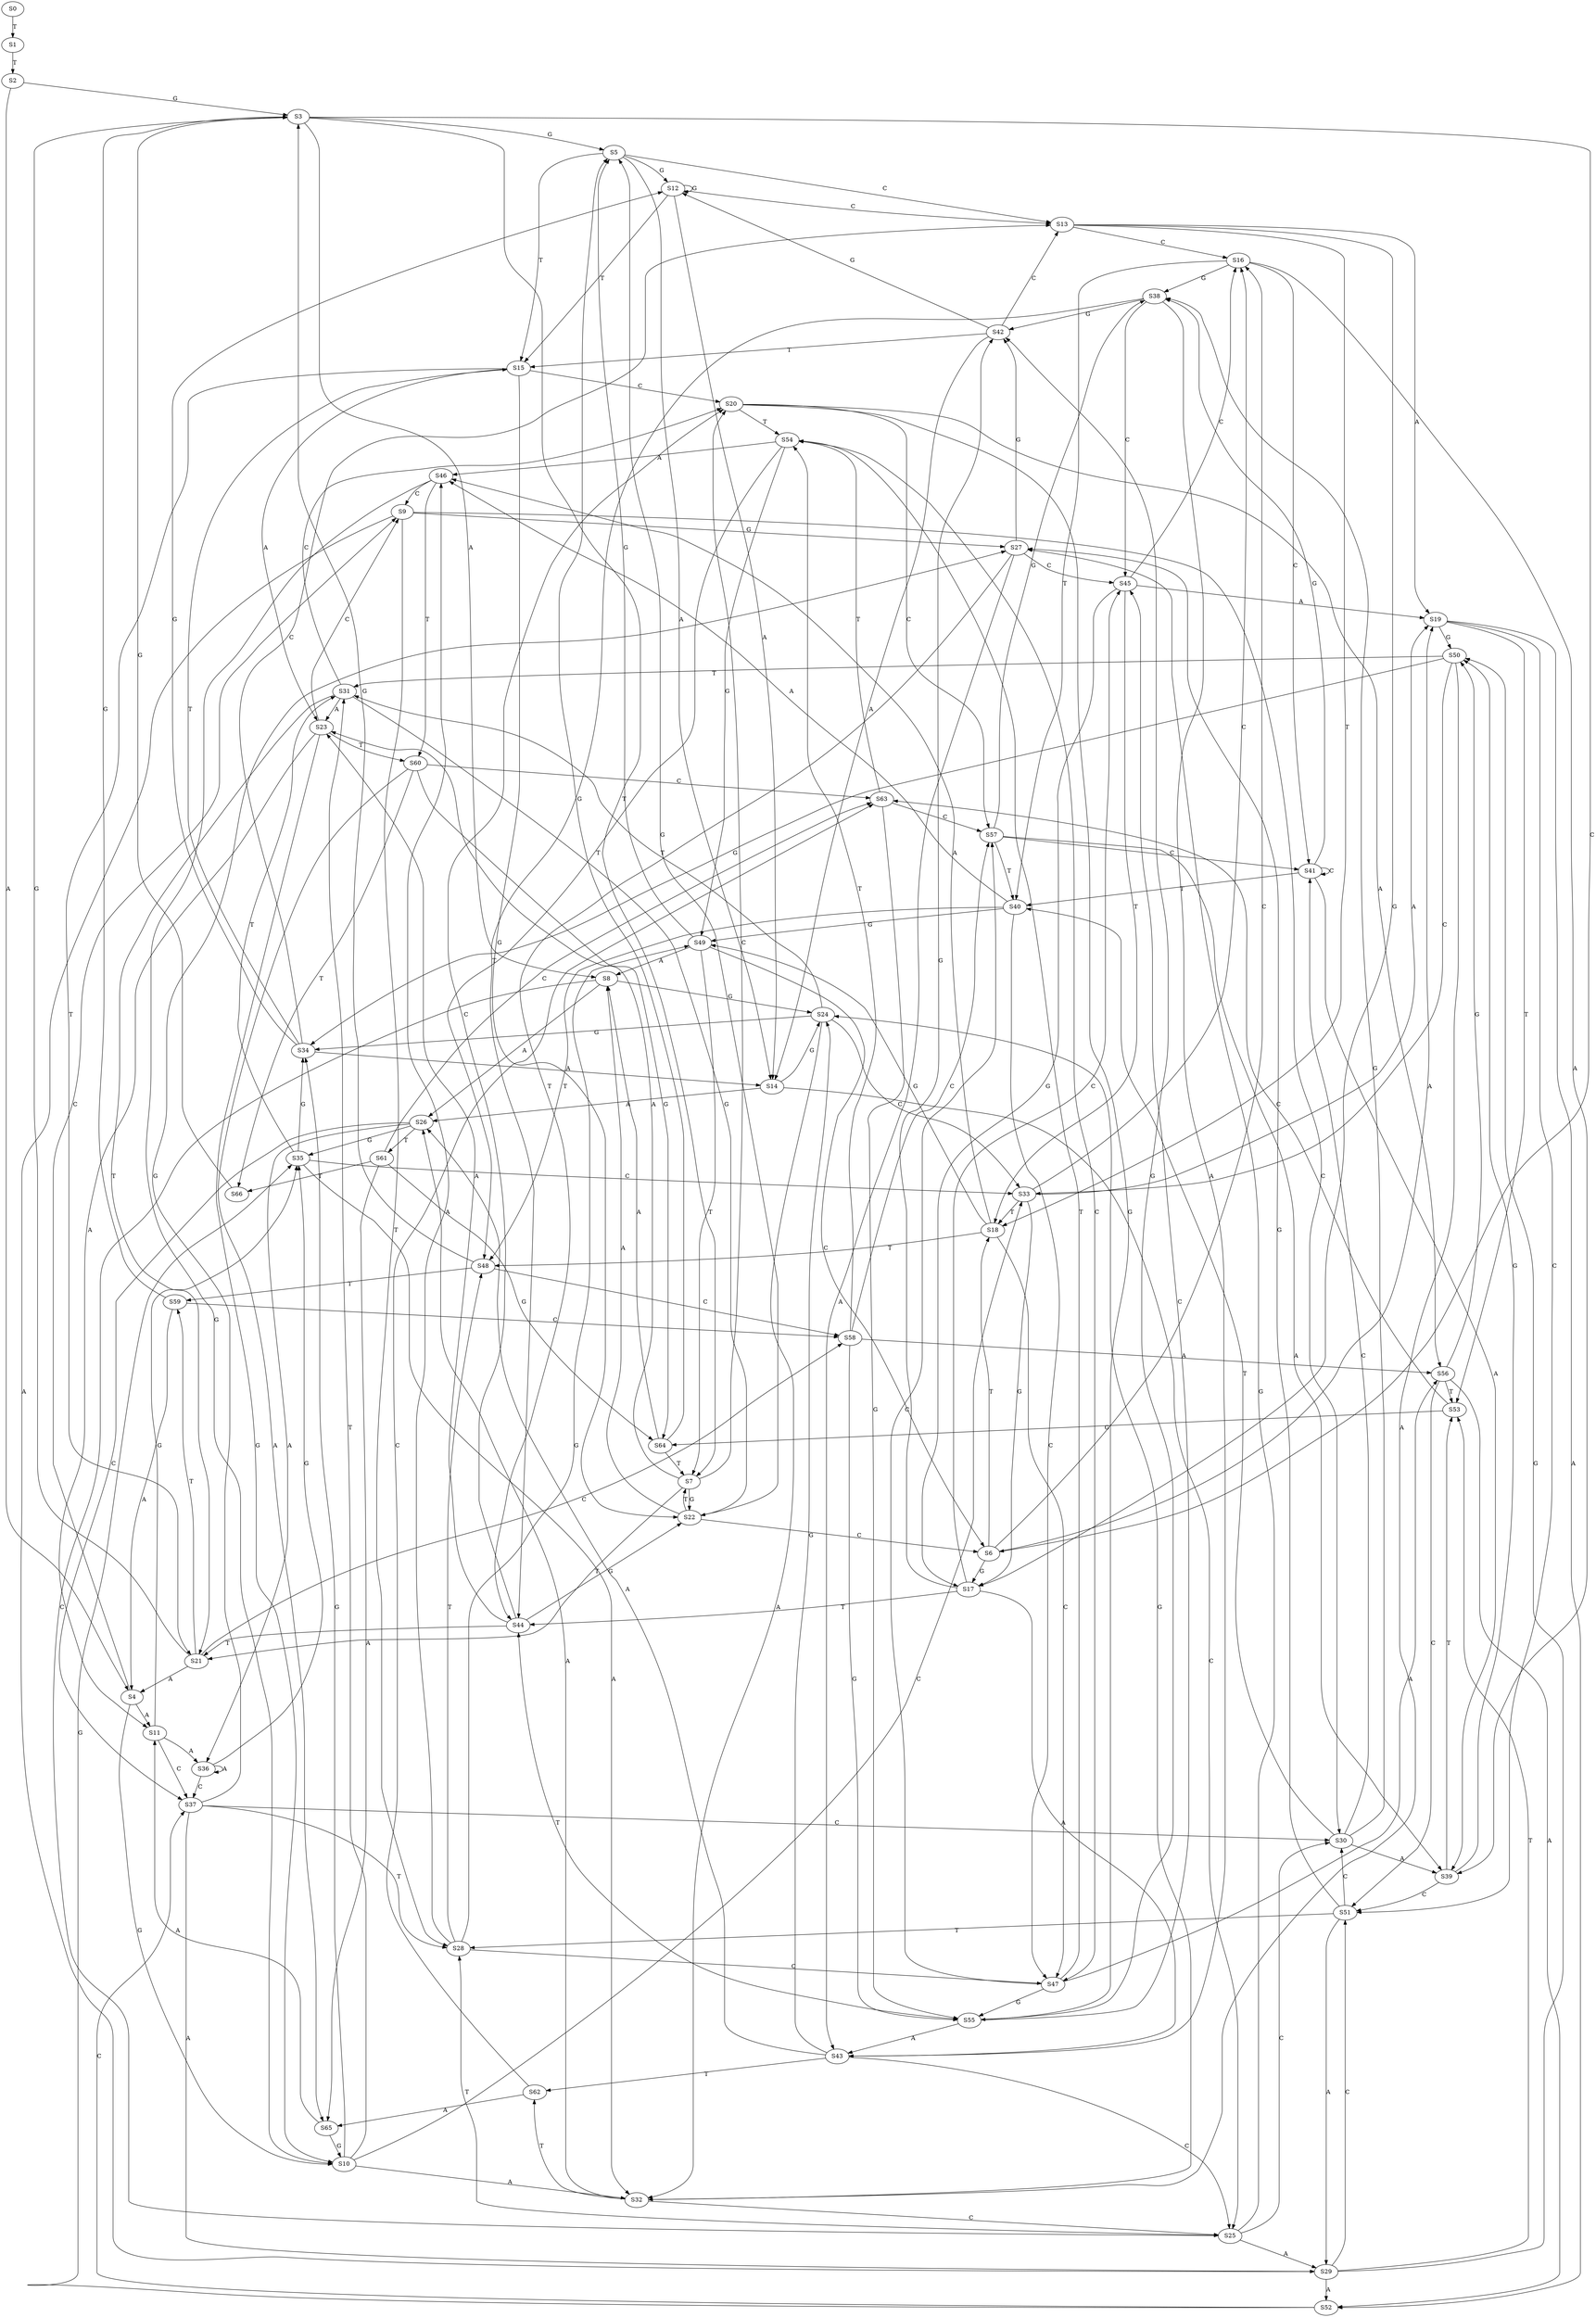 strict digraph  {
	S0 -> S1 [ label = T ];
	S1 -> S2 [ label = T ];
	S2 -> S3 [ label = G ];
	S2 -> S4 [ label = A ];
	S3 -> S5 [ label = G ];
	S3 -> S6 [ label = C ];
	S3 -> S7 [ label = T ];
	S3 -> S8 [ label = A ];
	S4 -> S9 [ label = C ];
	S4 -> S10 [ label = G ];
	S4 -> S11 [ label = A ];
	S5 -> S12 [ label = G ];
	S5 -> S13 [ label = C ];
	S5 -> S14 [ label = A ];
	S5 -> S15 [ label = T ];
	S6 -> S16 [ label = C ];
	S6 -> S17 [ label = G ];
	S6 -> S18 [ label = T ];
	S6 -> S19 [ label = A ];
	S7 -> S20 [ label = C ];
	S7 -> S21 [ label = T ];
	S7 -> S22 [ label = G ];
	S7 -> S23 [ label = A ];
	S8 -> S24 [ label = G ];
	S8 -> S25 [ label = C ];
	S8 -> S26 [ label = A ];
	S9 -> S27 [ label = G ];
	S9 -> S28 [ label = T ];
	S9 -> S29 [ label = A ];
	S9 -> S30 [ label = C ];
	S10 -> S31 [ label = T ];
	S10 -> S32 [ label = A ];
	S10 -> S33 [ label = C ];
	S10 -> S34 [ label = G ];
	S11 -> S35 [ label = G ];
	S11 -> S36 [ label = A ];
	S11 -> S37 [ label = C ];
	S12 -> S15 [ label = T ];
	S12 -> S13 [ label = C ];
	S12 -> S12 [ label = G ];
	S12 -> S14 [ label = A ];
	S13 -> S18 [ label = T ];
	S13 -> S16 [ label = C ];
	S13 -> S19 [ label = A ];
	S13 -> S17 [ label = G ];
	S14 -> S26 [ label = A ];
	S14 -> S24 [ label = G ];
	S14 -> S25 [ label = C ];
	S15 -> S23 [ label = A ];
	S15 -> S20 [ label = C ];
	S15 -> S22 [ label = G ];
	S15 -> S21 [ label = T ];
	S16 -> S38 [ label = G ];
	S16 -> S39 [ label = A ];
	S16 -> S40 [ label = T ];
	S16 -> S41 [ label = C ];
	S17 -> S42 [ label = G ];
	S17 -> S43 [ label = A ];
	S17 -> S44 [ label = T ];
	S17 -> S45 [ label = C ];
	S18 -> S46 [ label = A ];
	S18 -> S47 [ label = C ];
	S18 -> S48 [ label = T ];
	S18 -> S49 [ label = G ];
	S19 -> S50 [ label = G ];
	S19 -> S51 [ label = C ];
	S19 -> S52 [ label = A ];
	S19 -> S53 [ label = T ];
	S20 -> S54 [ label = T ];
	S20 -> S55 [ label = G ];
	S20 -> S56 [ label = A ];
	S20 -> S57 [ label = C ];
	S21 -> S58 [ label = C ];
	S21 -> S3 [ label = G ];
	S21 -> S4 [ label = A ];
	S21 -> S59 [ label = T ];
	S22 -> S7 [ label = T ];
	S22 -> S5 [ label = G ];
	S22 -> S8 [ label = A ];
	S22 -> S6 [ label = C ];
	S23 -> S60 [ label = T ];
	S23 -> S10 [ label = G ];
	S23 -> S11 [ label = A ];
	S23 -> S9 [ label = C ];
	S24 -> S31 [ label = T ];
	S24 -> S34 [ label = G ];
	S24 -> S32 [ label = A ];
	S24 -> S33 [ label = C ];
	S25 -> S28 [ label = T ];
	S25 -> S27 [ label = G ];
	S25 -> S30 [ label = C ];
	S25 -> S29 [ label = A ];
	S26 -> S61 [ label = T ];
	S26 -> S37 [ label = C ];
	S26 -> S36 [ label = A ];
	S26 -> S35 [ label = G ];
	S27 -> S42 [ label = G ];
	S27 -> S43 [ label = A ];
	S27 -> S44 [ label = T ];
	S27 -> S45 [ label = C ];
	S28 -> S46 [ label = A ];
	S28 -> S47 [ label = C ];
	S28 -> S48 [ label = T ];
	S28 -> S49 [ label = G ];
	S29 -> S50 [ label = G ];
	S29 -> S51 [ label = C ];
	S29 -> S52 [ label = A ];
	S29 -> S53 [ label = T ];
	S30 -> S41 [ label = C ];
	S30 -> S39 [ label = A ];
	S30 -> S40 [ label = T ];
	S30 -> S38 [ label = G ];
	S31 -> S23 [ label = A ];
	S31 -> S20 [ label = C ];
	S31 -> S22 [ label = G ];
	S31 -> S21 [ label = T ];
	S32 -> S26 [ label = A ];
	S32 -> S25 [ label = C ];
	S32 -> S62 [ label = T ];
	S32 -> S24 [ label = G ];
	S33 -> S16 [ label = C ];
	S33 -> S19 [ label = A ];
	S33 -> S17 [ label = G ];
	S33 -> S18 [ label = T ];
	S34 -> S14 [ label = A ];
	S34 -> S12 [ label = G ];
	S34 -> S15 [ label = T ];
	S34 -> S13 [ label = C ];
	S35 -> S31 [ label = T ];
	S35 -> S32 [ label = A ];
	S35 -> S33 [ label = C ];
	S35 -> S34 [ label = G ];
	S36 -> S35 [ label = G ];
	S36 -> S37 [ label = C ];
	S36 -> S36 [ label = A ];
	S37 -> S29 [ label = A ];
	S37 -> S30 [ label = C ];
	S37 -> S27 [ label = G ];
	S37 -> S28 [ label = T ];
	S38 -> S43 [ label = A ];
	S38 -> S42 [ label = G ];
	S38 -> S44 [ label = T ];
	S38 -> S45 [ label = C ];
	S39 -> S50 [ label = G ];
	S39 -> S53 [ label = T ];
	S39 -> S51 [ label = C ];
	S40 -> S49 [ label = G ];
	S40 -> S47 [ label = C ];
	S40 -> S48 [ label = T ];
	S40 -> S46 [ label = A ];
	S41 -> S38 [ label = G ];
	S41 -> S41 [ label = C ];
	S41 -> S39 [ label = A ];
	S41 -> S40 [ label = T ];
	S42 -> S14 [ label = A ];
	S42 -> S12 [ label = G ];
	S42 -> S13 [ label = C ];
	S42 -> S15 [ label = T ];
	S43 -> S26 [ label = A ];
	S43 -> S25 [ label = C ];
	S43 -> S24 [ label = G ];
	S43 -> S62 [ label = T ];
	S44 -> S20 [ label = C ];
	S44 -> S23 [ label = A ];
	S44 -> S22 [ label = G ];
	S44 -> S21 [ label = T ];
	S45 -> S17 [ label = G ];
	S45 -> S18 [ label = T ];
	S45 -> S16 [ label = C ];
	S45 -> S19 [ label = A ];
	S46 -> S10 [ label = G ];
	S46 -> S60 [ label = T ];
	S46 -> S9 [ label = C ];
	S47 -> S54 [ label = T ];
	S47 -> S55 [ label = G ];
	S47 -> S57 [ label = C ];
	S47 -> S56 [ label = A ];
	S48 -> S58 [ label = C ];
	S48 -> S59 [ label = T ];
	S48 -> S3 [ label = G ];
	S49 -> S8 [ label = A ];
	S49 -> S6 [ label = C ];
	S49 -> S5 [ label = G ];
	S49 -> S7 [ label = T ];
	S50 -> S34 [ label = G ];
	S50 -> S31 [ label = T ];
	S50 -> S32 [ label = A ];
	S50 -> S33 [ label = C ];
	S51 -> S28 [ label = T ];
	S51 -> S27 [ label = G ];
	S51 -> S29 [ label = A ];
	S51 -> S30 [ label = C ];
	S52 -> S35 [ label = G ];
	S52 -> S37 [ label = C ];
	S53 -> S63 [ label = C ];
	S53 -> S64 [ label = G ];
	S54 -> S49 [ label = G ];
	S54 -> S47 [ label = C ];
	S54 -> S46 [ label = A ];
	S54 -> S48 [ label = T ];
	S55 -> S42 [ label = G ];
	S55 -> S44 [ label = T ];
	S55 -> S45 [ label = C ];
	S55 -> S43 [ label = A ];
	S56 -> S53 [ label = T ];
	S56 -> S51 [ label = C ];
	S56 -> S52 [ label = A ];
	S56 -> S50 [ label = G ];
	S57 -> S41 [ label = C ];
	S57 -> S39 [ label = A ];
	S57 -> S40 [ label = T ];
	S57 -> S38 [ label = G ];
	S58 -> S56 [ label = A ];
	S58 -> S57 [ label = C ];
	S58 -> S55 [ label = G ];
	S58 -> S54 [ label = T ];
	S59 -> S3 [ label = G ];
	S59 -> S58 [ label = C ];
	S59 -> S4 [ label = A ];
	S60 -> S63 [ label = C ];
	S60 -> S65 [ label = A ];
	S60 -> S66 [ label = T ];
	S60 -> S64 [ label = G ];
	S61 -> S65 [ label = A ];
	S61 -> S63 [ label = C ];
	S61 -> S64 [ label = G ];
	S61 -> S66 [ label = T ];
	S62 -> S65 [ label = A ];
	S62 -> S63 [ label = C ];
	S63 -> S57 [ label = C ];
	S63 -> S55 [ label = G ];
	S63 -> S54 [ label = T ];
	S64 -> S5 [ label = G ];
	S64 -> S8 [ label = A ];
	S64 -> S7 [ label = T ];
	S65 -> S10 [ label = G ];
	S65 -> S11 [ label = A ];
	S66 -> S3 [ label = G ];
}
